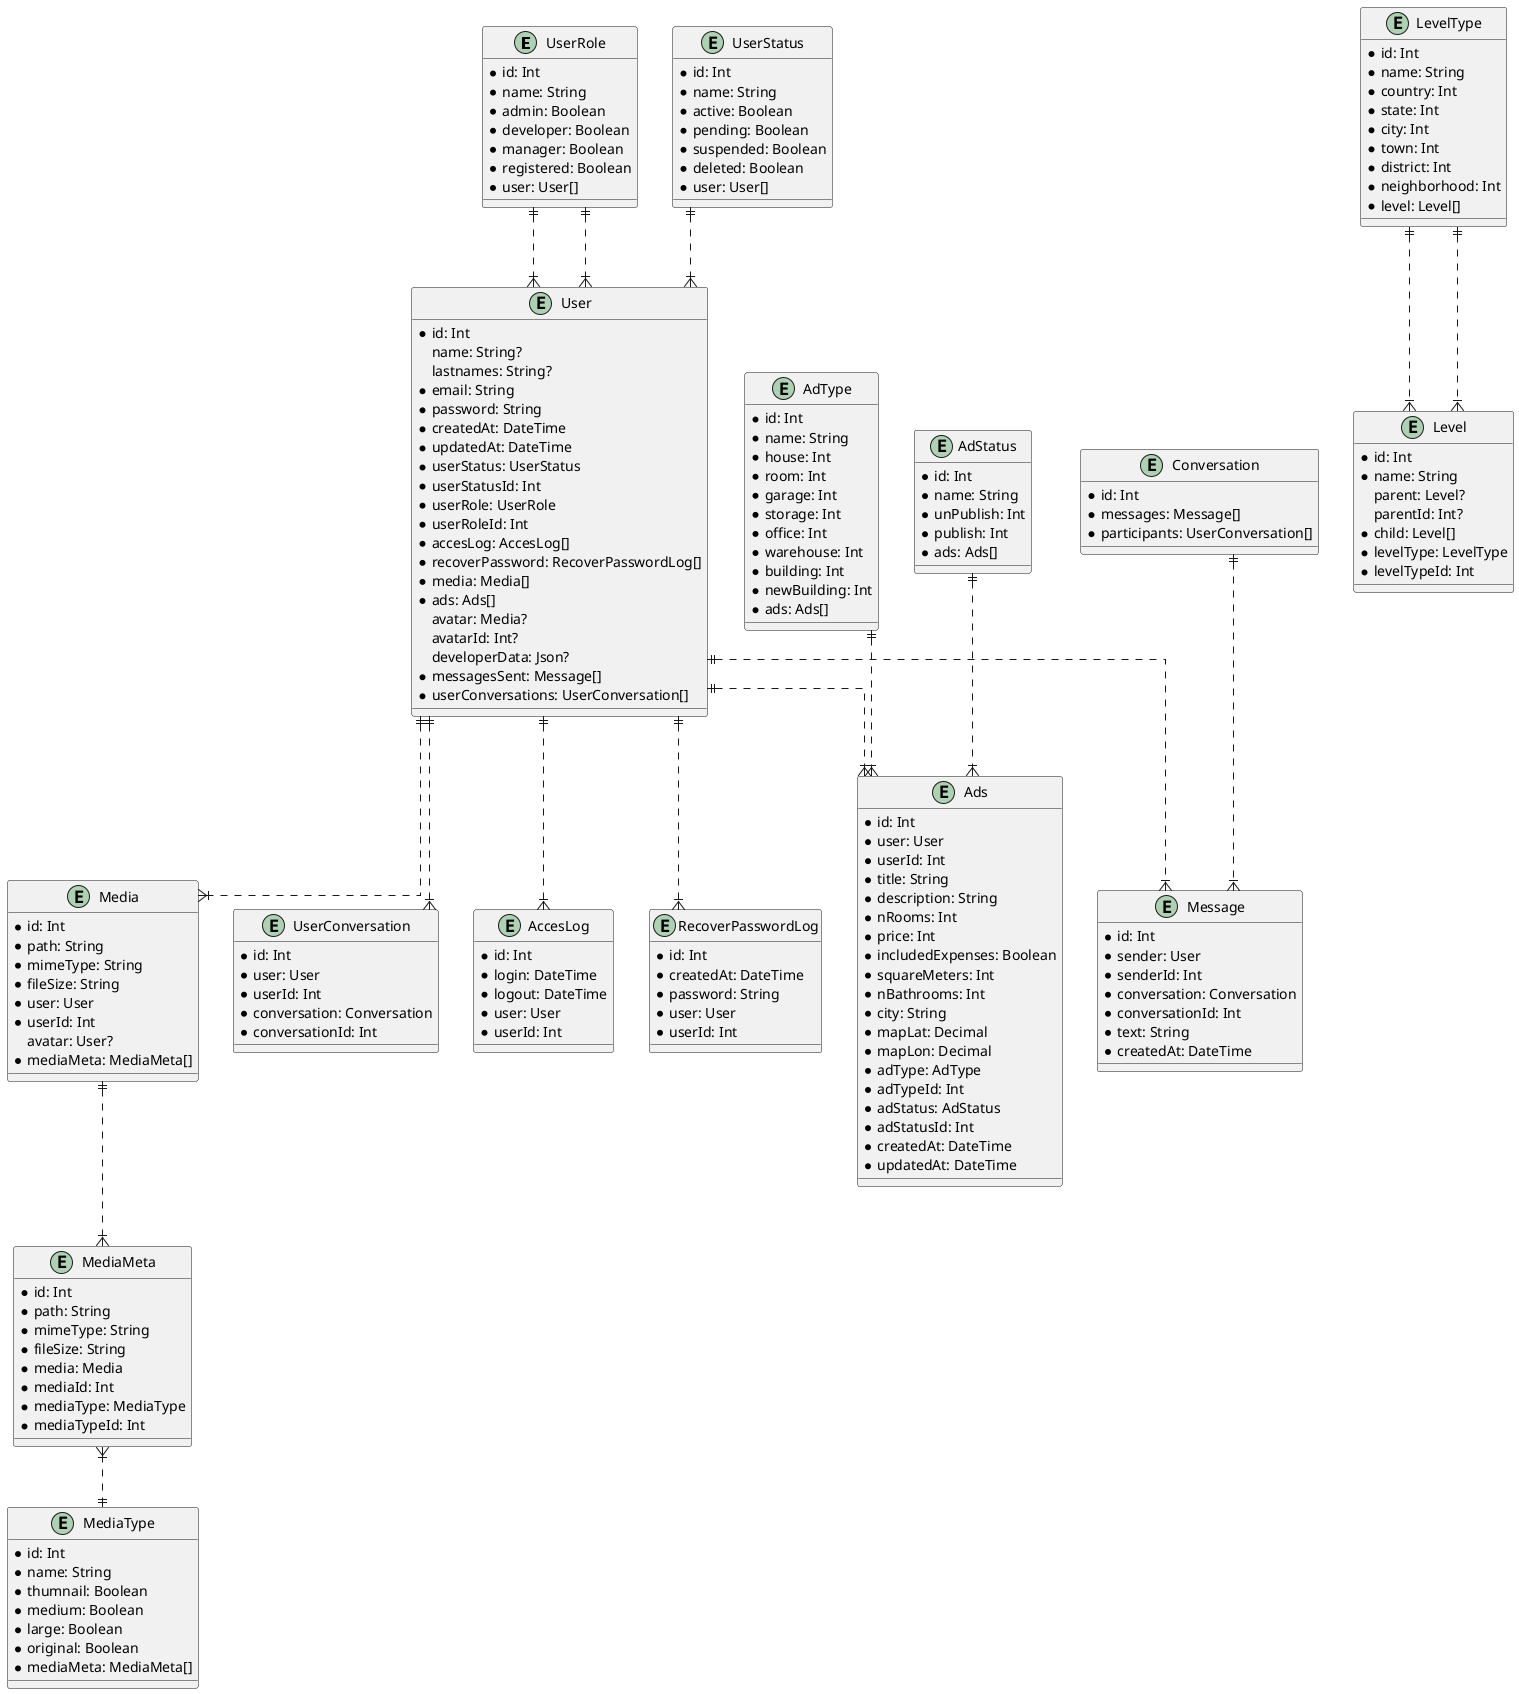@startuml

skinparam linetype ortho

entity UserRole {
  * id: Int
  * name: String
  * admin: Boolean
  * developer: Boolean
  * manager: Boolean
  * registered: Boolean
  * user: User[]
}

entity UserStatus {
  * id: Int
  * name: String
  * active: Boolean
  * pending: Boolean
  * suspended: Boolean
  * deleted: Boolean
  * user: User[]
}

entity User {
  * id: Int
  name: String?
  lastnames: String?
  * email: String
  * password: String
  * createdAt: DateTime
  * updatedAt: DateTime
  * userStatus: UserStatus
  * userStatusId: Int
  * userRole: UserRole
  * userRoleId: Int
  * accesLog: AccesLog[]
  * recoverPassword: RecoverPasswordLog[]
  * media: Media[]
  * ads: Ads[]
  avatar: Media?
  avatarId: Int?
  developerData: Json?
  * messagesSent: Message[]
  * userConversations: UserConversation[]
}

entity AccesLog {
  * id: Int
  * login: DateTime
  * logout: DateTime
  * user: User
  * userId: Int
}

entity RecoverPasswordLog {
  * id: Int
  * createdAt: DateTime
  * password: String
  * user: User
  * userId: Int
}

entity Media {
  * id: Int
  * path: String
  * mimeType: String
  * fileSize: String
  * user: User
  * userId: Int
  avatar: User?
  * mediaMeta: MediaMeta[]
}

entity MediaMeta {
  * id: Int
  * path: String
  * mimeType: String
  * fileSize: String
  * media: Media
  * mediaId: Int
  * mediaType: MediaType
  * mediaTypeId: Int
}

entity MediaType {
  * id: Int
  * name: String
  * thumnail: Boolean
  * medium: Boolean
  * large: Boolean
  * original: Boolean
  * mediaMeta: MediaMeta[]
}

entity LevelType {
  * id: Int
  * name: String
  * country: Int
  * state: Int
  * city: Int
  * town: Int
  * district: Int
  * neighborhood: Int
  * level: Level[]
}

entity Level {
  * id: Int
  * name: String
  parent: Level?
  parentId: Int?
  * child: Level[]
  * levelType: LevelType
  * levelTypeId: Int
}

entity AdType {
  * id: Int
  * name: String
  * house: Int
  * room: Int
  * garage: Int
  * storage: Int
  * office: Int
  * warehouse: Int
  * building: Int
  * newBuilding: Int
  * ads: Ads[]
}

entity AdStatus {
  * id: Int
  * name: String
  * unPublish: Int
  * publish: Int
  * ads: Ads[]
}

entity Ads {
  * id: Int
  * user: User
  * userId: Int
  * title: String
  * description: String
  * nRooms: Int
  * price: Int
  * includedExpenses: Boolean
  * squareMeters: Int
  * nBathrooms: Int
  * city: String
  * mapLat: Decimal
  * mapLon: Decimal
  * adType: AdType
  * adTypeId: Int
  * adStatus: AdStatus
  * adStatusId: Int
  * createdAt: DateTime
  * updatedAt: DateTime
}

entity Conversation {
  * id: Int
  * messages: Message[]
  * participants: UserConversation[]
}

entity UserConversation {
  * id: Int
  * user: User
  * userId: Int
  * conversation: Conversation
  * conversationId: Int
}

entity Message {
  * id: Int
  * sender: User
  * senderId: Int
  * conversation: Conversation
  * conversationId: Int
  * text: String
  * createdAt: DateTime
}

UserRole ||..|{ User
UserStatus ||..|{ User
UserRole ||..|{ User
User ||..|{ AccesLog
User ||..|{ RecoverPasswordLog
User ||..|{ Media
Media ||..|{ MediaMeta
MediaMeta }|..|| MediaType
LevelType ||..|{ Level
LevelType ||..|{ Level
AdType ||..|{ Ads
AdStatus ||..|{ Ads
User ||..|{ Ads
Conversation ||..|{ Message
User ||..|{ UserConversation
User ||..|{ Message

@enduml